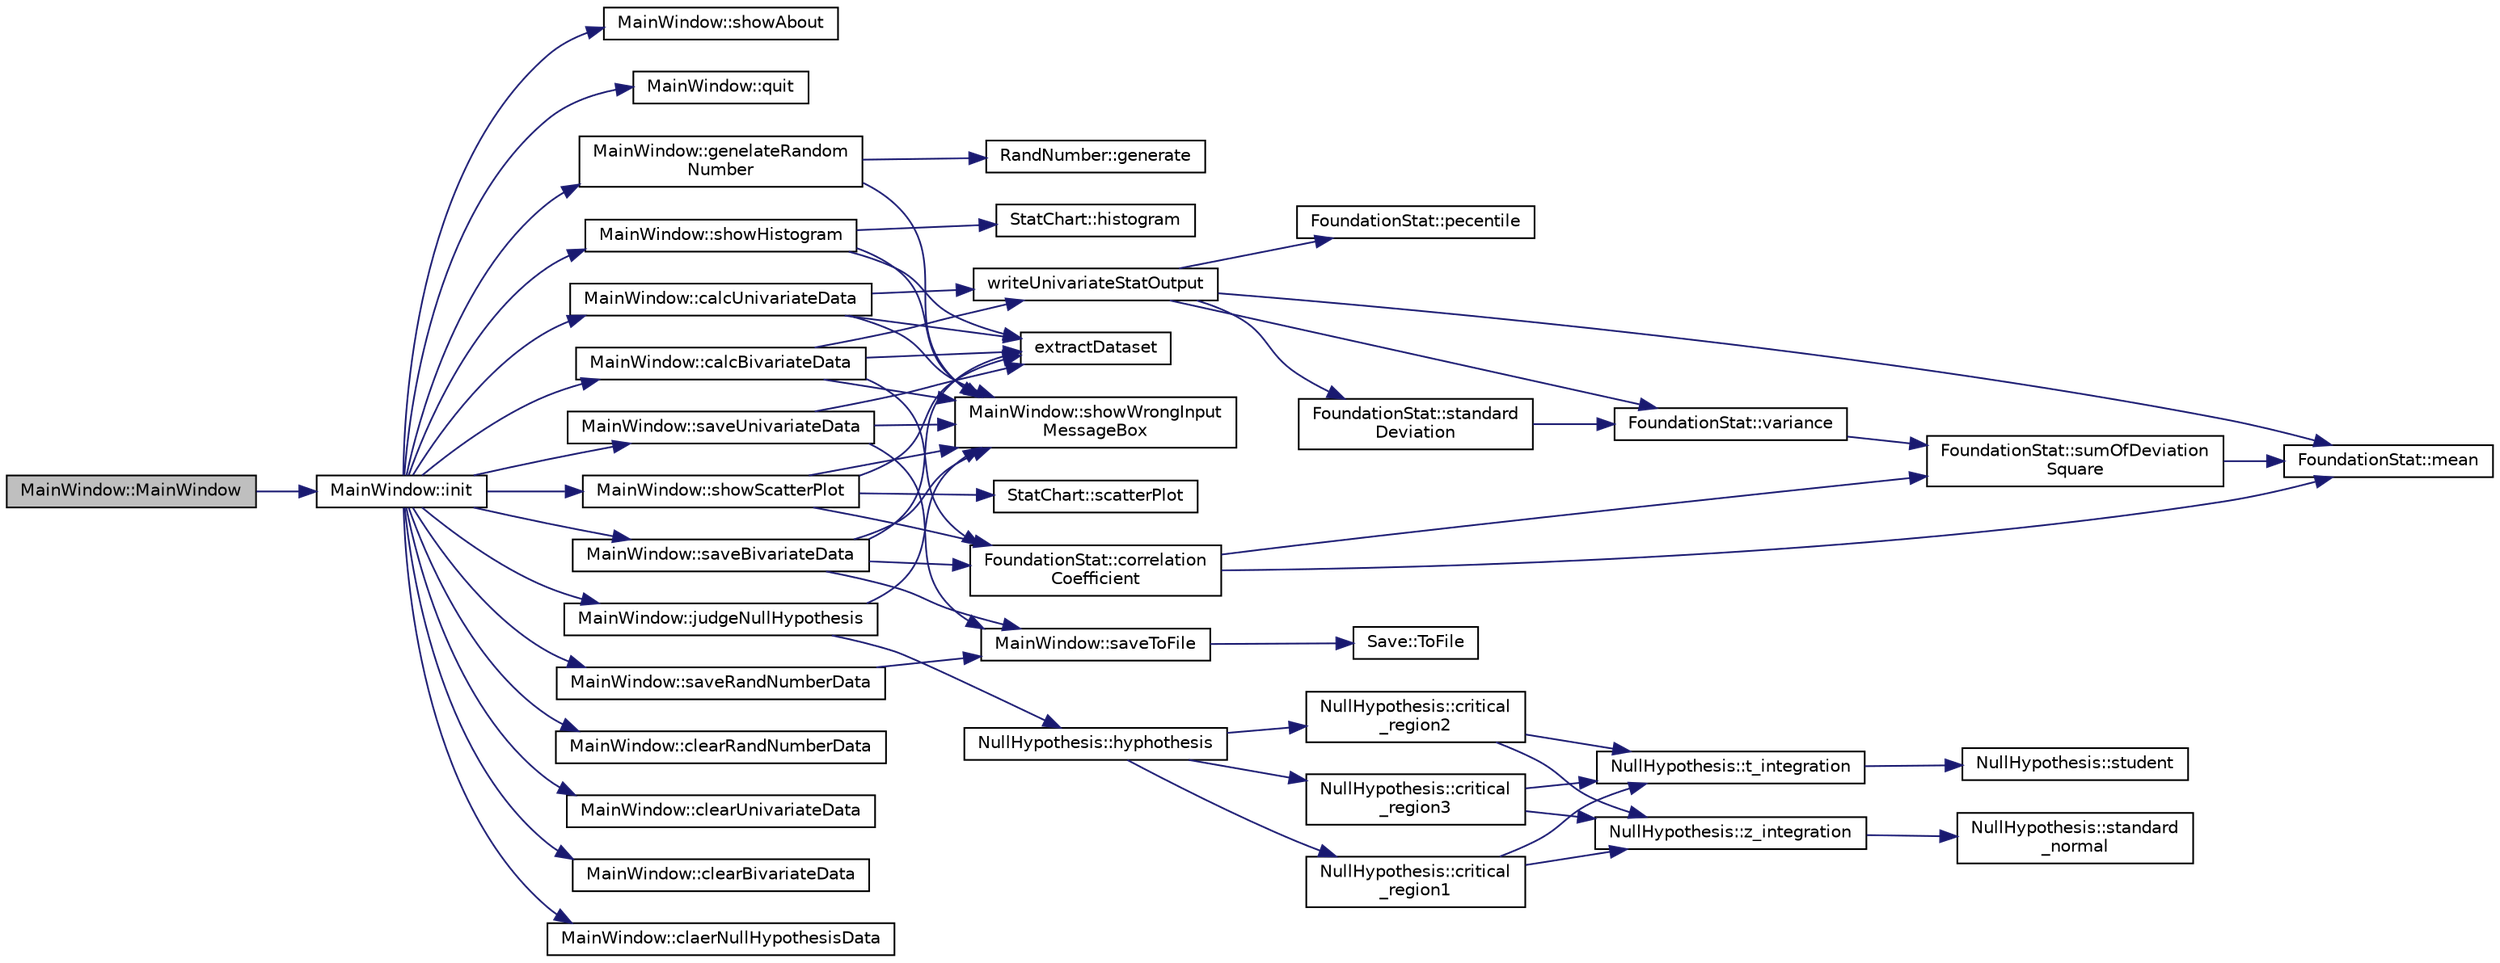 digraph "MainWindow::MainWindow"
{
  bgcolor="transparent";
  edge [fontname="Helvetica",fontsize="10",labelfontname="Helvetica",labelfontsize="10"];
  node [fontname="Helvetica",fontsize="10",shape=record];
  rankdir="LR";
  Node0 [label="MainWindow::MainWindow",height=0.2,width=0.4,color="black", fillcolor="grey75", style="filled", fontcolor="black"];
  Node0 -> Node1 [color="midnightblue",fontsize="10",style="solid",fontname="Helvetica"];
  Node1 [label="MainWindow::init",height=0.2,width=0.4,color="black",URL="$class_main_window.html#a671e7e5b0a3a7a3fb1cf44c5c8377952",tooltip="사전에 ui컴포넌트의 이벤트와 기초통계량 테이블뷰를 설정합니다. "];
  Node1 -> Node2 [color="midnightblue",fontsize="10",style="solid",fontname="Helvetica"];
  Node2 [label="MainWindow::showAbout",height=0.2,width=0.4,color="black",URL="$class_main_window.html#aa3aa0f3ce42e748b931d6211921ea197",tooltip="프로그램의 정보를 메시지박스로 출력합니다. "];
  Node1 -> Node3 [color="midnightblue",fontsize="10",style="solid",fontname="Helvetica"];
  Node3 [label="MainWindow::quit",height=0.2,width=0.4,color="black",URL="$class_main_window.html#a542a7527ced73b2c9bc14f8dc9661a66",tooltip="프로그램을 종료합니다. "];
  Node1 -> Node4 [color="midnightblue",fontsize="10",style="solid",fontname="Helvetica"];
  Node4 [label="MainWindow::genelateRandom\lNumber",height=0.2,width=0.4,color="black",URL="$class_main_window.html#a02558647ad7d371d5499604f2786e745",tooltip="난수를 생성하고 결과를 업데이트합니다. "];
  Node4 -> Node5 [color="midnightblue",fontsize="10",style="solid",fontname="Helvetica"];
  Node5 [label="RandNumber::generate",height=0.2,width=0.4,color="black",URL="$class_rand_number.html#ab713f0ef78330be54147ec3b6cba8b97",tooltip="난수를 생성합니다. "];
  Node4 -> Node6 [color="midnightblue",fontsize="10",style="solid",fontname="Helvetica"];
  Node6 [label="MainWindow::showWrongInput\lMessageBox",height=0.2,width=0.4,color="black",URL="$class_main_window.html#ab550cad5c29365827496dfe01bf5409b",tooltip="잘못된 입력에 대한 경고 메시지를 출력합니다. "];
  Node1 -> Node7 [color="midnightblue",fontsize="10",style="solid",fontname="Helvetica"];
  Node7 [label="MainWindow::clearRandNumberData",height=0.2,width=0.4,color="black",URL="$class_main_window.html#a78c31de83fb8b69dae8ef1377c31e845",tooltip="난수생성 관련 eidt컴포넌트를 초기화합니다. "];
  Node1 -> Node8 [color="midnightblue",fontsize="10",style="solid",fontname="Helvetica"];
  Node8 [label="MainWindow::saveRandNumberData",height=0.2,width=0.4,color="black",URL="$class_main_window.html#a305e69adc3b6a7217f7b91cf13e6a710",tooltip="생성된 난수들을 파일로 저장합니다. "];
  Node8 -> Node9 [color="midnightblue",fontsize="10",style="solid",fontname="Helvetica"];
  Node9 [label="MainWindow::saveToFile",height=0.2,width=0.4,color="black",URL="$class_main_window.html#a9ad7bdea1ad897bca9007f40b6cbee8f",tooltip="파일 다이얼로그를 사용하여 텍스트를 파일로 저장합니다. "];
  Node9 -> Node10 [color="midnightblue",fontsize="10",style="solid",fontname="Helvetica"];
  Node10 [label="Save::ToFile",height=0.2,width=0.4,color="black",URL="$class_save.html#aaa4104c8372e6d184c580a1933c0c03f",tooltip="텍스트를 새로운 파일을 생성하여 저장합니다. "];
  Node1 -> Node11 [color="midnightblue",fontsize="10",style="solid",fontname="Helvetica"];
  Node11 [label="MainWindow::showHistogram",height=0.2,width=0.4,color="black",URL="$class_main_window.html#a78cd940947897776c278f047ea058fbd",tooltip="기초통계량-일변량 데이터셋을 히스토그램으로 보여줍니다. "];
  Node11 -> Node12 [color="midnightblue",fontsize="10",style="solid",fontname="Helvetica"];
  Node12 [label="extractDataset",height=0.2,width=0.4,color="black",URL="$mainwindow_8cpp.html#aec57b33b02b04491b2c42bb7654bf203"];
  Node11 -> Node6 [color="midnightblue",fontsize="10",style="solid",fontname="Helvetica"];
  Node11 -> Node13 [color="midnightblue",fontsize="10",style="solid",fontname="Helvetica"];
  Node13 [label="StatChart::histogram",height=0.2,width=0.4,color="black",URL="$class_stat_chart.html#a053fe2e9fe5838a554a2059f2cc7e0ad",tooltip="일변량 데이터의 히스토그램을 qchart로 작성합니다. "];
  Node1 -> Node14 [color="midnightblue",fontsize="10",style="solid",fontname="Helvetica"];
  Node14 [label="MainWindow::calcUnivariateData",height=0.2,width=0.4,color="black",URL="$class_main_window.html#a755585c287dfb4d5d249617aa078b735",tooltip="기초통계량-일변량을 계산하고 결과를 업데이트합니다. "];
  Node14 -> Node12 [color="midnightblue",fontsize="10",style="solid",fontname="Helvetica"];
  Node14 -> Node6 [color="midnightblue",fontsize="10",style="solid",fontname="Helvetica"];
  Node14 -> Node15 [color="midnightblue",fontsize="10",style="solid",fontname="Helvetica"];
  Node15 [label="writeUnivariateStatOutput",height=0.2,width=0.4,color="black",URL="$mainwindow_8cpp.html#ad6ea94d56fce24b4902a9125c6f1077d"];
  Node15 -> Node16 [color="midnightblue",fontsize="10",style="solid",fontname="Helvetica"];
  Node16 [label="FoundationStat::mean",height=0.2,width=0.4,color="black",URL="$class_foundation_stat.html#a0068d0a7bb637401eecd032a0b6b9d0c",tooltip="평균을 계산합니다. "];
  Node15 -> Node17 [color="midnightblue",fontsize="10",style="solid",fontname="Helvetica"];
  Node17 [label="FoundationStat::variance",height=0.2,width=0.4,color="black",URL="$class_foundation_stat.html#a76b061157e3708956da97e2bf2b3b995",tooltip="분산을 계산합니다. "];
  Node17 -> Node18 [color="midnightblue",fontsize="10",style="solid",fontname="Helvetica"];
  Node18 [label="FoundationStat::sumOfDeviation\lSquare",height=0.2,width=0.4,color="black",URL="$class_foundation_stat.html#adb6d1e578071377cc62c1687cf990b3c",tooltip="편차 제곱의 합을 계산합니다. "];
  Node18 -> Node16 [color="midnightblue",fontsize="10",style="solid",fontname="Helvetica"];
  Node15 -> Node19 [color="midnightblue",fontsize="10",style="solid",fontname="Helvetica"];
  Node19 [label="FoundationStat::standard\lDeviation",height=0.2,width=0.4,color="black",URL="$class_foundation_stat.html#a42f16b75c9552115b8a3173ca25d90b8",tooltip="표준편차를 계산합니다. "];
  Node19 -> Node17 [color="midnightblue",fontsize="10",style="solid",fontname="Helvetica"];
  Node15 -> Node20 [color="midnightblue",fontsize="10",style="solid",fontname="Helvetica"];
  Node20 [label="FoundationStat::pecentile",height=0.2,width=0.4,color="black",URL="$class_foundation_stat.html#a024eb13afb0ba1a39eba910fae7e4cb7",tooltip="백분위수를 계산합니다. "];
  Node1 -> Node21 [color="midnightblue",fontsize="10",style="solid",fontname="Helvetica"];
  Node21 [label="MainWindow::clearUnivariateData",height=0.2,width=0.4,color="black",URL="$class_main_window.html#ad3b56b0edbb9f4f79dcf21205313fd58",tooltip="기초통계량-일변량 관련 edit컴포넌트를 초기화합니다. "];
  Node1 -> Node22 [color="midnightblue",fontsize="10",style="solid",fontname="Helvetica"];
  Node22 [label="MainWindow::saveUnivariateData",height=0.2,width=0.4,color="black",URL="$class_main_window.html#a3eb5d172add89e4119d886a02a9c50e0",tooltip="기초통계량-일변량 데이터와 계산 결과를 파일로 저장합니다. "];
  Node22 -> Node12 [color="midnightblue",fontsize="10",style="solid",fontname="Helvetica"];
  Node22 -> Node6 [color="midnightblue",fontsize="10",style="solid",fontname="Helvetica"];
  Node22 -> Node9 [color="midnightblue",fontsize="10",style="solid",fontname="Helvetica"];
  Node1 -> Node23 [color="midnightblue",fontsize="10",style="solid",fontname="Helvetica"];
  Node23 [label="MainWindow::showScatterPlot",height=0.2,width=0.4,color="black",URL="$class_main_window.html#a6a9f28aa107072bf6869c8b48f197fb8",tooltip="기초통계량-이변량 데이터셋을 산점도로 보여줍니다. "];
  Node23 -> Node12 [color="midnightblue",fontsize="10",style="solid",fontname="Helvetica"];
  Node23 -> Node24 [color="midnightblue",fontsize="10",style="solid",fontname="Helvetica"];
  Node24 [label="FoundationStat::correlation\lCoefficient",height=0.2,width=0.4,color="black",URL="$class_foundation_stat.html#a9f9167c67bdf4787f154cec387c06816",tooltip="상관계수를 계산합니다. "];
  Node24 -> Node16 [color="midnightblue",fontsize="10",style="solid",fontname="Helvetica"];
  Node24 -> Node18 [color="midnightblue",fontsize="10",style="solid",fontname="Helvetica"];
  Node23 -> Node6 [color="midnightblue",fontsize="10",style="solid",fontname="Helvetica"];
  Node23 -> Node25 [color="midnightblue",fontsize="10",style="solid",fontname="Helvetica"];
  Node25 [label="StatChart::scatterPlot",height=0.2,width=0.4,color="black",URL="$class_stat_chart.html#ae83b109d2fcaa93fa27003286c86a987",tooltip="이변량 데이터의 다중산점돌르 qchart로 작성합니다. "];
  Node1 -> Node26 [color="midnightblue",fontsize="10",style="solid",fontname="Helvetica"];
  Node26 [label="MainWindow::calcBivariateData",height=0.2,width=0.4,color="black",URL="$class_main_window.html#a3a7cfb0accf715e5f845ec4117c12222",tooltip="기초통계량-이변량을 계산하고 결과를 업데이트합니다. "];
  Node26 -> Node12 [color="midnightblue",fontsize="10",style="solid",fontname="Helvetica"];
  Node26 -> Node24 [color="midnightblue",fontsize="10",style="solid",fontname="Helvetica"];
  Node26 -> Node6 [color="midnightblue",fontsize="10",style="solid",fontname="Helvetica"];
  Node26 -> Node15 [color="midnightblue",fontsize="10",style="solid",fontname="Helvetica"];
  Node1 -> Node27 [color="midnightblue",fontsize="10",style="solid",fontname="Helvetica"];
  Node27 [label="MainWindow::clearBivariateData",height=0.2,width=0.4,color="black",URL="$class_main_window.html#ab1b5db0658008efb090663ab8a67f7c9",tooltip="기초통계량-이변량 관련 edit컴포넌트를 초기화합니다. "];
  Node1 -> Node28 [color="midnightblue",fontsize="10",style="solid",fontname="Helvetica"];
  Node28 [label="MainWindow::saveBivariateData",height=0.2,width=0.4,color="black",URL="$class_main_window.html#a95d7d5e12845353bf0c4ab810e962187",tooltip="기초통계량-이변량 데이터와 계산 결과를 파일로 저장합니다. "];
  Node28 -> Node12 [color="midnightblue",fontsize="10",style="solid",fontname="Helvetica"];
  Node28 -> Node24 [color="midnightblue",fontsize="10",style="solid",fontname="Helvetica"];
  Node28 -> Node6 [color="midnightblue",fontsize="10",style="solid",fontname="Helvetica"];
  Node28 -> Node9 [color="midnightblue",fontsize="10",style="solid",fontname="Helvetica"];
  Node1 -> Node29 [color="midnightblue",fontsize="10",style="solid",fontname="Helvetica"];
  Node29 [label="MainWindow::judgeNullHypothesis",height=0.2,width=0.4,color="black",URL="$class_main_window.html#ae57d21022fe4aa3bfe86434d129a78f1",tooltip="가설검증을 실행합니다. "];
  Node29 -> Node6 [color="midnightblue",fontsize="10",style="solid",fontname="Helvetica"];
  Node29 -> Node30 [color="midnightblue",fontsize="10",style="solid",fontname="Helvetica"];
  Node30 [label="NullHypothesis::hyphothesis",height=0.2,width=0.4,color="black",URL="$class_null_hypothesis.html#a180da3004e312f04ecad408ed72c359e",tooltip="가설검정을 수행합니다. "];
  Node30 -> Node31 [color="midnightblue",fontsize="10",style="solid",fontname="Helvetica"];
  Node31 [label="NullHypothesis::critical\l_region1",height=0.2,width=0.4,color="black",URL="$class_null_hypothesis.html#aab366022794f7b0c7dc4bad497824439",tooltip="critical_region1 "];
  Node31 -> Node32 [color="midnightblue",fontsize="10",style="solid",fontname="Helvetica"];
  Node32 [label="NullHypothesis::t_integration",height=0.2,width=0.4,color="black",URL="$class_null_hypothesis.html#a4e68aa128daae99c28f823a76880c0e7",tooltip="t_integration "];
  Node32 -> Node33 [color="midnightblue",fontsize="10",style="solid",fontname="Helvetica"];
  Node33 [label="NullHypothesis::student",height=0.2,width=0.4,color="black",URL="$class_null_hypothesis.html#ac2f7fea7c37aaa928ef8f2ef13250059",tooltip="student "];
  Node31 -> Node34 [color="midnightblue",fontsize="10",style="solid",fontname="Helvetica"];
  Node34 [label="NullHypothesis::z_integration",height=0.2,width=0.4,color="black",URL="$class_null_hypothesis.html#af96113404ab90237dead92cccf25bd5a",tooltip="z_integration "];
  Node34 -> Node35 [color="midnightblue",fontsize="10",style="solid",fontname="Helvetica"];
  Node35 [label="NullHypothesis::standard\l_normal",height=0.2,width=0.4,color="black",URL="$class_null_hypothesis.html#a4700d641cf47cb33fd053a9635510161",tooltip="standard_normal "];
  Node30 -> Node36 [color="midnightblue",fontsize="10",style="solid",fontname="Helvetica"];
  Node36 [label="NullHypothesis::critical\l_region2",height=0.2,width=0.4,color="black",URL="$class_null_hypothesis.html#a9e0b0a492ad47ecc4f83e8556ced3585",tooltip="critical_region2 "];
  Node36 -> Node32 [color="midnightblue",fontsize="10",style="solid",fontname="Helvetica"];
  Node36 -> Node34 [color="midnightblue",fontsize="10",style="solid",fontname="Helvetica"];
  Node30 -> Node37 [color="midnightblue",fontsize="10",style="solid",fontname="Helvetica"];
  Node37 [label="NullHypothesis::critical\l_region3",height=0.2,width=0.4,color="black",URL="$class_null_hypothesis.html#ae8f61ccce96e2d21add0241b3035f624",tooltip="critical_region3 "];
  Node37 -> Node32 [color="midnightblue",fontsize="10",style="solid",fontname="Helvetica"];
  Node37 -> Node34 [color="midnightblue",fontsize="10",style="solid",fontname="Helvetica"];
  Node1 -> Node38 [color="midnightblue",fontsize="10",style="solid",fontname="Helvetica"];
  Node38 [label="MainWindow::claerNullHypothesisData",height=0.2,width=0.4,color="black",URL="$class_main_window.html#ad2f29fb19f6cbe05a7d59e20f514009e",tooltip="가설검증 관련 edit컴포넌트를 초기화합니다. "];
}
